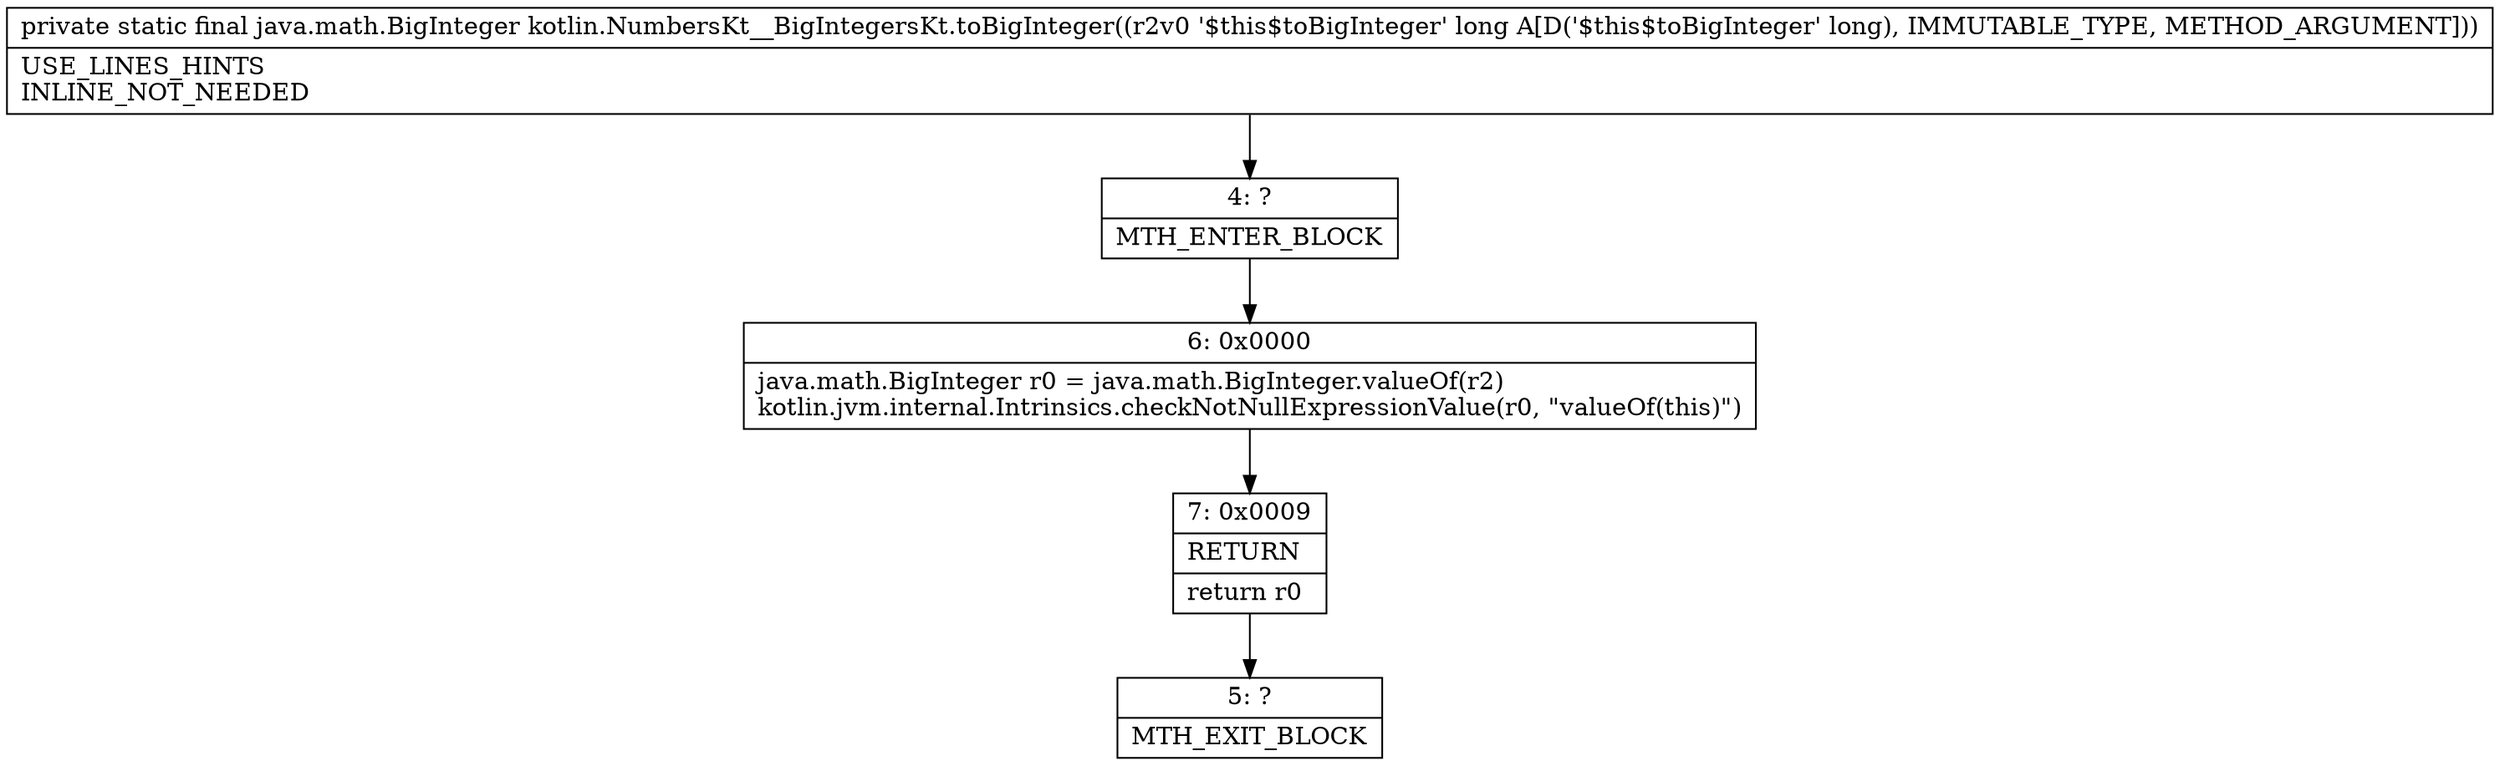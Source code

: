 digraph "CFG forkotlin.NumbersKt__BigIntegersKt.toBigInteger(J)Ljava\/math\/BigInteger;" {
Node_4 [shape=record,label="{4\:\ ?|MTH_ENTER_BLOCK\l}"];
Node_6 [shape=record,label="{6\:\ 0x0000|java.math.BigInteger r0 = java.math.BigInteger.valueOf(r2)\lkotlin.jvm.internal.Intrinsics.checkNotNullExpressionValue(r0, \"valueOf(this)\")\l}"];
Node_7 [shape=record,label="{7\:\ 0x0009|RETURN\l|return r0\l}"];
Node_5 [shape=record,label="{5\:\ ?|MTH_EXIT_BLOCK\l}"];
MethodNode[shape=record,label="{private static final java.math.BigInteger kotlin.NumbersKt__BigIntegersKt.toBigInteger((r2v0 '$this$toBigInteger' long A[D('$this$toBigInteger' long), IMMUTABLE_TYPE, METHOD_ARGUMENT]))  | USE_LINES_HINTS\lINLINE_NOT_NEEDED\l}"];
MethodNode -> Node_4;Node_4 -> Node_6;
Node_6 -> Node_7;
Node_7 -> Node_5;
}


